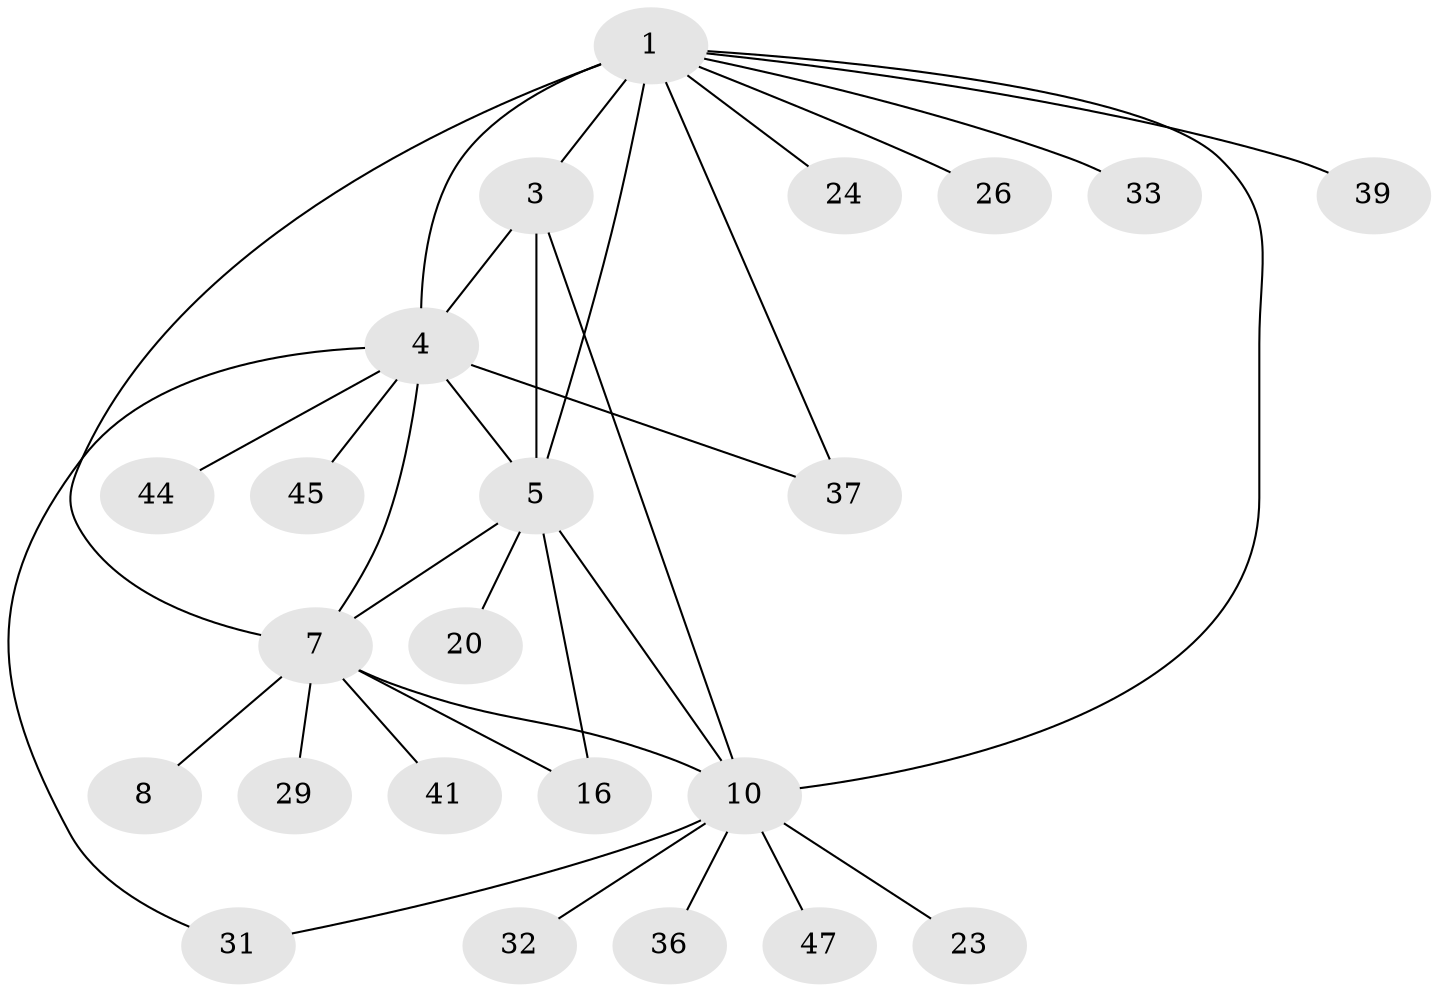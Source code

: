 // original degree distribution, {10: 0.0425531914893617, 2: 0.2765957446808511, 4: 0.06382978723404255, 11: 0.02127659574468085, 9: 0.02127659574468085, 3: 0.0851063829787234, 8: 0.02127659574468085, 1: 0.46808510638297873}
// Generated by graph-tools (version 1.1) at 2025/15/03/09/25 04:15:59]
// undirected, 23 vertices, 33 edges
graph export_dot {
graph [start="1"]
  node [color=gray90,style=filled];
  1 [super="+2+11"];
  3;
  4 [super="+25+15+6+18+17"];
  5 [super="+21+19+34+27+22+9"];
  7;
  8;
  10 [super="+12"];
  16 [super="+46"];
  20 [super="+35"];
  23;
  24;
  26;
  29;
  31;
  32;
  33;
  36 [super="+42"];
  37;
  39;
  41;
  44;
  45;
  47;
  1 -- 3;
  1 -- 10;
  1 -- 33;
  1 -- 39;
  1 -- 4 [weight=4];
  1 -- 7;
  1 -- 5;
  1 -- 37;
  1 -- 24;
  1 -- 26;
  3 -- 4;
  3 -- 10;
  3 -- 5;
  4 -- 7;
  4 -- 31;
  4 -- 37;
  4 -- 44;
  4 -- 45;
  4 -- 5;
  5 -- 7;
  5 -- 20;
  5 -- 16;
  5 -- 10;
  7 -- 8;
  7 -- 10;
  7 -- 16;
  7 -- 29;
  7 -- 41;
  10 -- 23;
  10 -- 31;
  10 -- 32;
  10 -- 36;
  10 -- 47;
}

